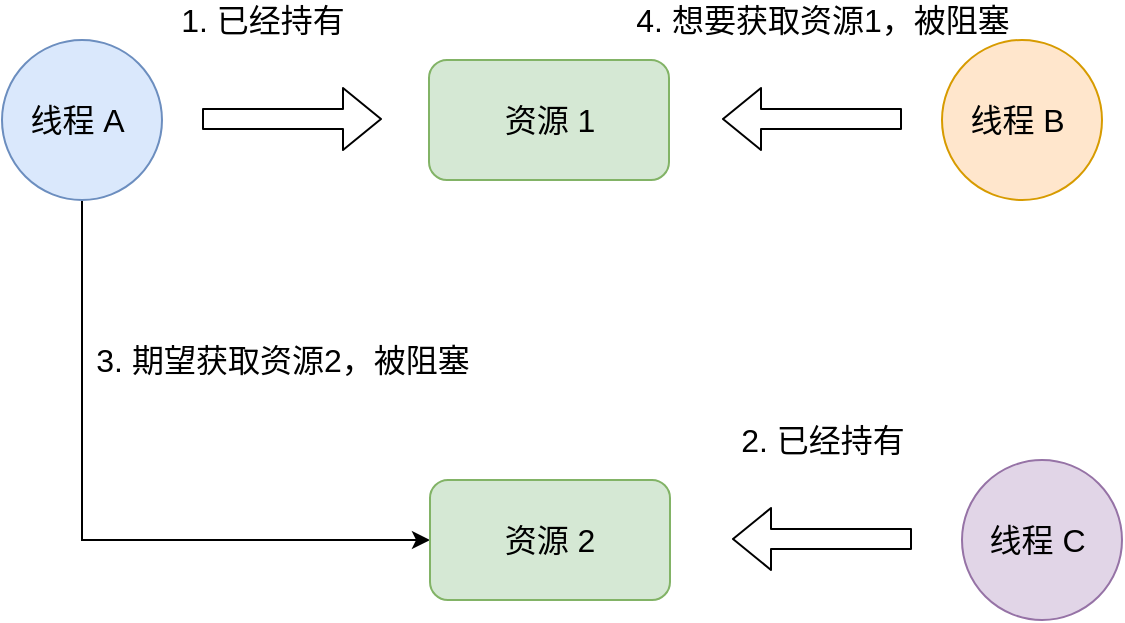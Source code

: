 <mxfile version="14.4.9" type="github">
  <diagram id="pxr3_P1xj7exnvAFsrUF" name="第 1 页">
    <mxGraphModel dx="937" dy="541" grid="1" gridSize="10" guides="1" tooltips="1" connect="1" arrows="1" fold="1" page="1" pageScale="1" pageWidth="827" pageHeight="1169" math="0" shadow="0">
      <root>
        <mxCell id="0" />
        <mxCell id="1" parent="0" />
        <mxCell id="dCIBKRgC4FxT4LZvXKyb-13" style="edgeStyle=orthogonalEdgeStyle;rounded=0;orthogonalLoop=1;jettySize=auto;html=1;entryX=0;entryY=0.5;entryDx=0;entryDy=0;fontSize=16;" edge="1" parent="1" source="dCIBKRgC4FxT4LZvXKyb-1" target="dCIBKRgC4FxT4LZvXKyb-12">
          <mxGeometry relative="1" as="geometry">
            <Array as="points">
              <mxPoint x="180" y="480" />
            </Array>
          </mxGeometry>
        </mxCell>
        <mxCell id="dCIBKRgC4FxT4LZvXKyb-1" value="线程 A&amp;nbsp;" style="ellipse;whiteSpace=wrap;html=1;aspect=fixed;fillColor=#dae8fc;strokeColor=#6c8ebf;fontSize=16;" vertex="1" parent="1">
          <mxGeometry x="140" y="230" width="80" height="80" as="geometry" />
        </mxCell>
        <mxCell id="dCIBKRgC4FxT4LZvXKyb-3" value="资源 1" style="rounded=1;whiteSpace=wrap;html=1;fontSize=16;fillColor=#d5e8d4;strokeColor=#82b366;" vertex="1" parent="1">
          <mxGeometry x="353.5" y="240" width="120" height="60" as="geometry" />
        </mxCell>
        <mxCell id="dCIBKRgC4FxT4LZvXKyb-5" value="线程 B&amp;nbsp;" style="ellipse;whiteSpace=wrap;html=1;aspect=fixed;fillColor=#ffe6cc;strokeColor=#d79b00;fontSize=16;" vertex="1" parent="1">
          <mxGeometry x="610" y="230" width="80" height="80" as="geometry" />
        </mxCell>
        <mxCell id="dCIBKRgC4FxT4LZvXKyb-6" value="" style="shape=flexArrow;endArrow=classic;html=1;fontSize=16;" edge="1" parent="1">
          <mxGeometry width="50" height="50" relative="1" as="geometry">
            <mxPoint x="240" y="269.5" as="sourcePoint" />
            <mxPoint x="330" y="269.5" as="targetPoint" />
          </mxGeometry>
        </mxCell>
        <mxCell id="dCIBKRgC4FxT4LZvXKyb-7" value="" style="shape=flexArrow;endArrow=classic;html=1;fontSize=16;" edge="1" parent="1">
          <mxGeometry width="50" height="50" relative="1" as="geometry">
            <mxPoint x="590" y="269.5" as="sourcePoint" />
            <mxPoint x="500" y="269.5" as="targetPoint" />
          </mxGeometry>
        </mxCell>
        <mxCell id="dCIBKRgC4FxT4LZvXKyb-8" value="1. 已经持有" style="text;html=1;align=center;verticalAlign=middle;resizable=0;points=[];autosize=1;fontSize=16;" vertex="1" parent="1">
          <mxGeometry x="220" y="210" width="100" height="20" as="geometry" />
        </mxCell>
        <mxCell id="dCIBKRgC4FxT4LZvXKyb-9" value="4. 想要获取资源1，被阻塞" style="text;html=1;align=center;verticalAlign=middle;resizable=0;points=[];autosize=1;fontSize=16;" vertex="1" parent="1">
          <mxGeometry x="450" y="210" width="200" height="20" as="geometry" />
        </mxCell>
        <mxCell id="dCIBKRgC4FxT4LZvXKyb-10" value="3. 期望获取资源2，被阻塞" style="text;html=1;align=center;verticalAlign=middle;resizable=0;points=[];autosize=1;fontSize=16;" vertex="1" parent="1">
          <mxGeometry x="180" y="380" width="200" height="20" as="geometry" />
        </mxCell>
        <mxCell id="dCIBKRgC4FxT4LZvXKyb-11" value="2. 已经持有" style="text;html=1;align=center;verticalAlign=middle;resizable=0;points=[];autosize=1;fontSize=16;" vertex="1" parent="1">
          <mxGeometry x="500" y="420" width="100" height="20" as="geometry" />
        </mxCell>
        <mxCell id="dCIBKRgC4FxT4LZvXKyb-12" value="资源 2" style="rounded=1;whiteSpace=wrap;html=1;fontSize=16;fillColor=#d5e8d4;strokeColor=#82b366;" vertex="1" parent="1">
          <mxGeometry x="354" y="450" width="120" height="60" as="geometry" />
        </mxCell>
        <mxCell id="dCIBKRgC4FxT4LZvXKyb-14" value="线程 C&amp;nbsp;" style="ellipse;whiteSpace=wrap;html=1;aspect=fixed;fillColor=#e1d5e7;strokeColor=#9673a6;fontSize=16;" vertex="1" parent="1">
          <mxGeometry x="620" y="440" width="80" height="80" as="geometry" />
        </mxCell>
        <mxCell id="dCIBKRgC4FxT4LZvXKyb-15" value="" style="shape=flexArrow;endArrow=classic;html=1;fontSize=16;" edge="1" parent="1">
          <mxGeometry width="50" height="50" relative="1" as="geometry">
            <mxPoint x="595" y="479.5" as="sourcePoint" />
            <mxPoint x="505" y="479.5" as="targetPoint" />
          </mxGeometry>
        </mxCell>
      </root>
    </mxGraphModel>
  </diagram>
</mxfile>
